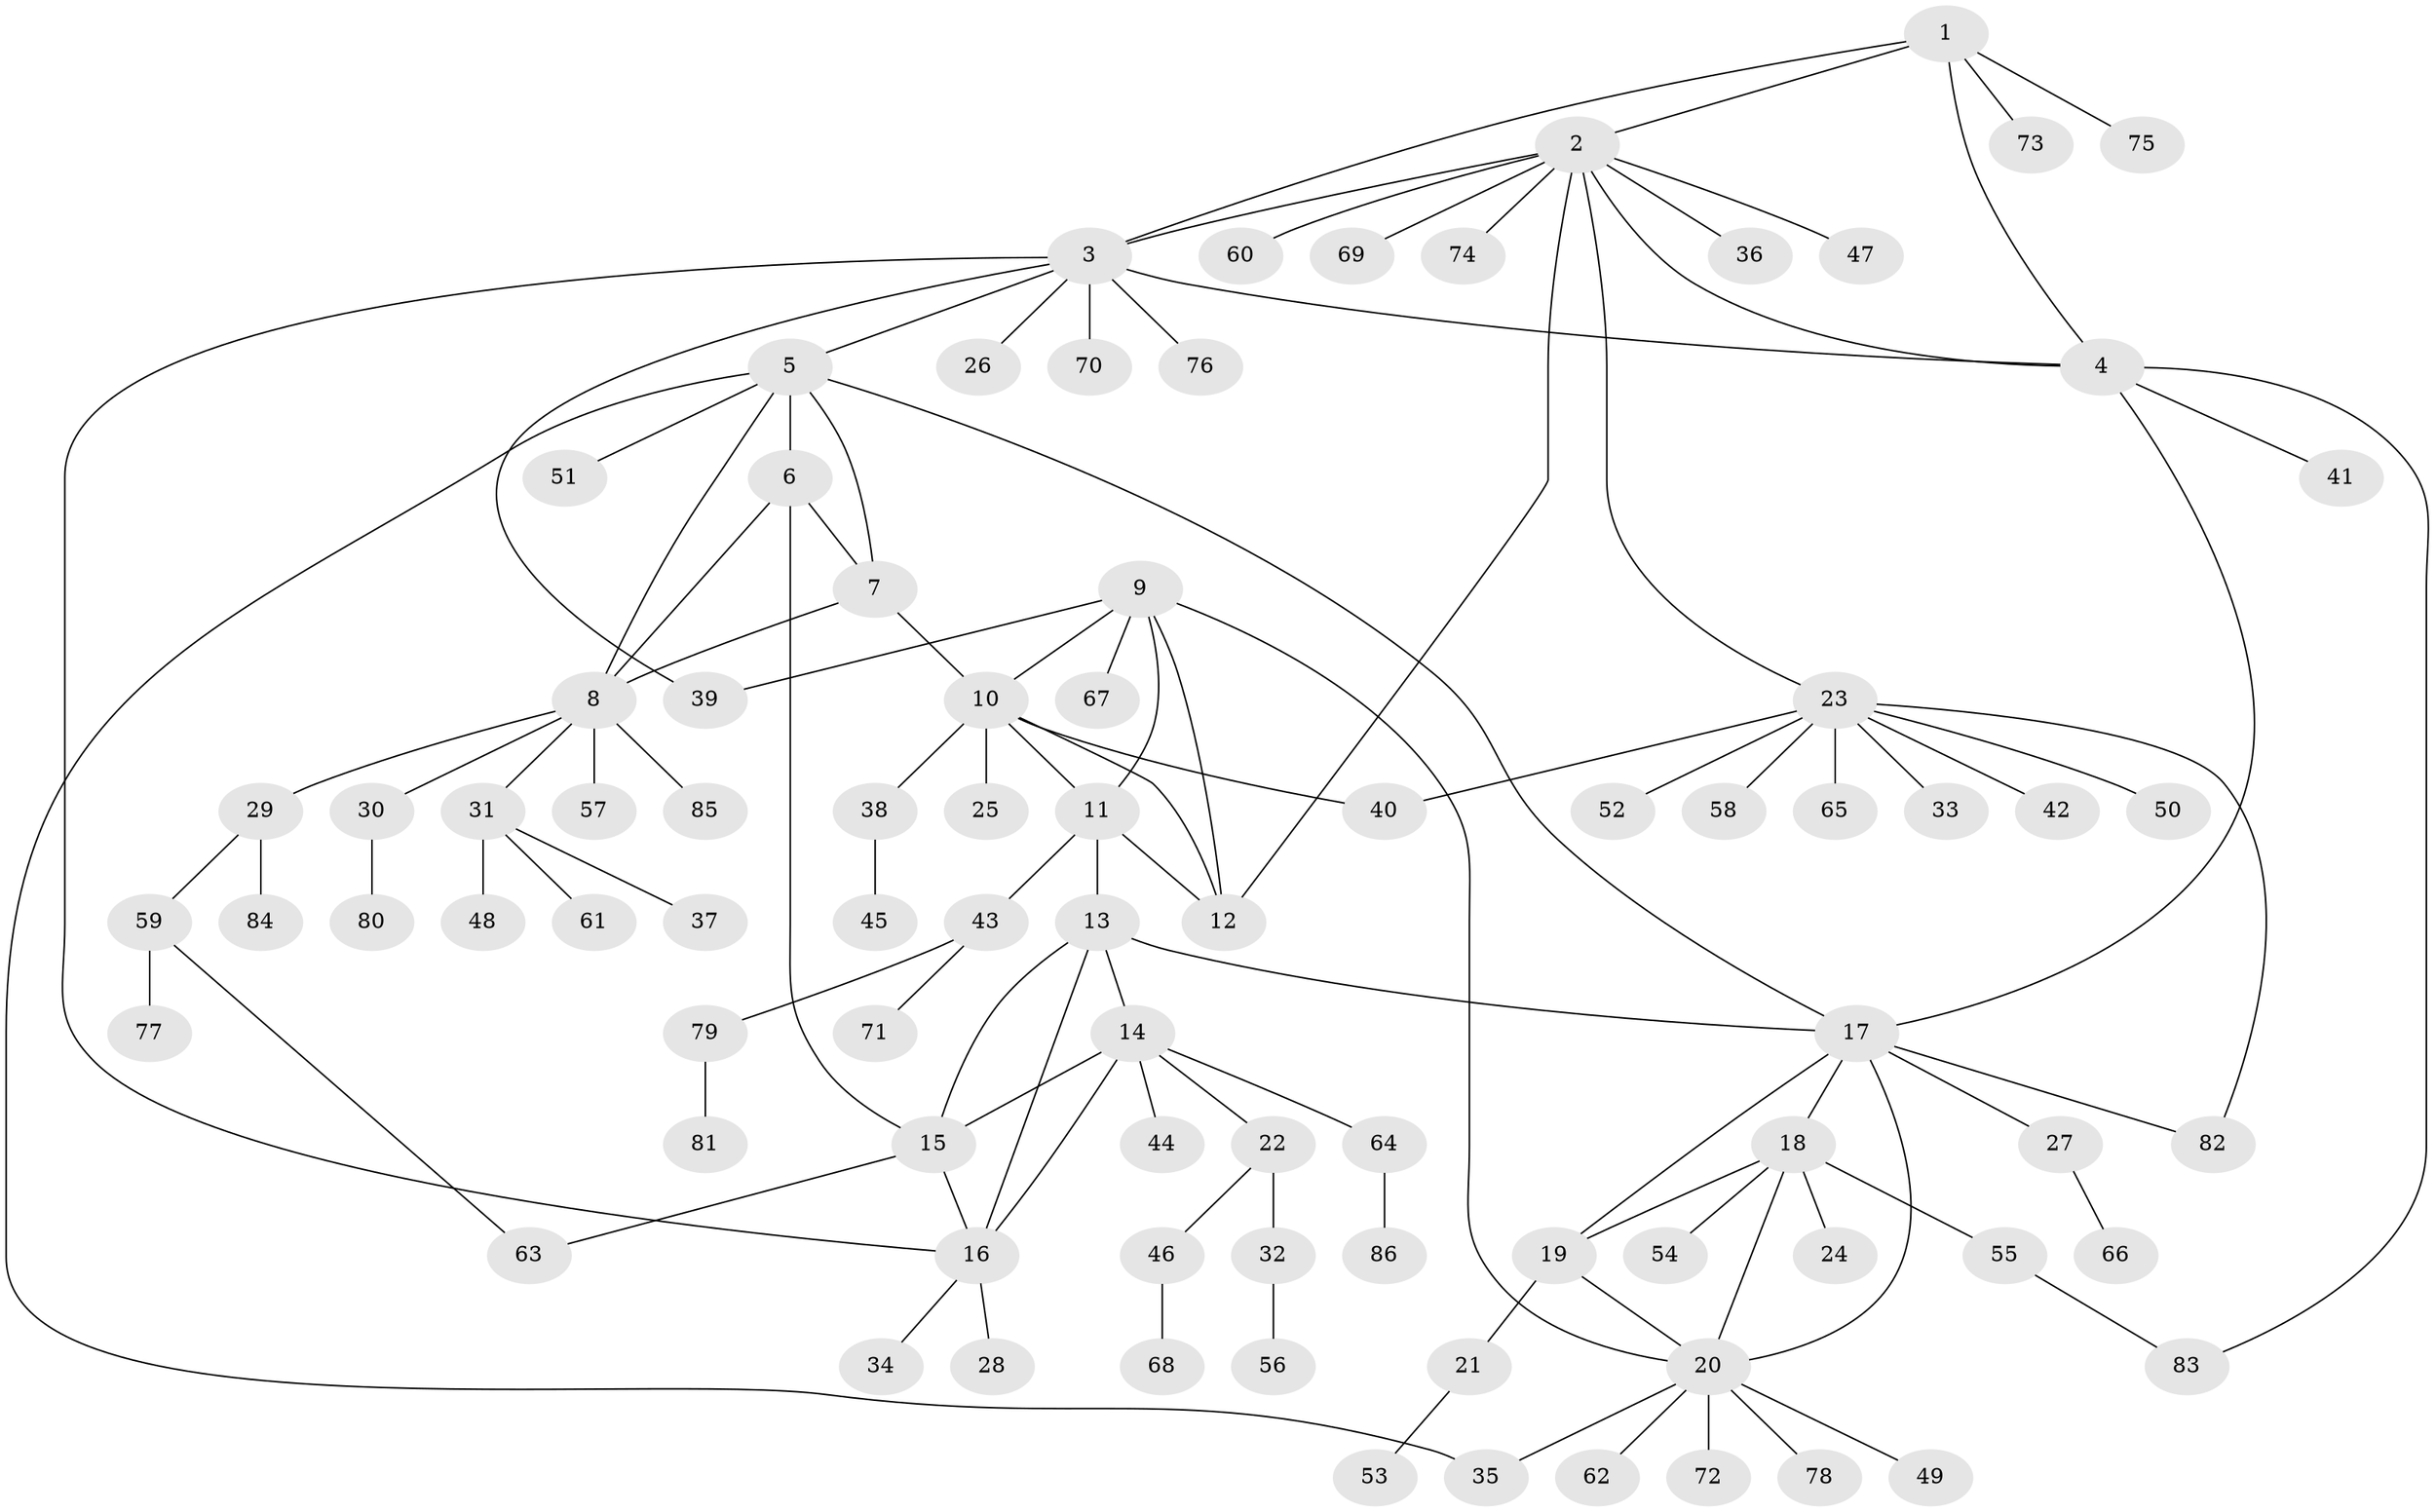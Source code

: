 // Generated by graph-tools (version 1.1) at 2025/37/03/09/25 02:37:32]
// undirected, 86 vertices, 112 edges
graph export_dot {
graph [start="1"]
  node [color=gray90,style=filled];
  1;
  2;
  3;
  4;
  5;
  6;
  7;
  8;
  9;
  10;
  11;
  12;
  13;
  14;
  15;
  16;
  17;
  18;
  19;
  20;
  21;
  22;
  23;
  24;
  25;
  26;
  27;
  28;
  29;
  30;
  31;
  32;
  33;
  34;
  35;
  36;
  37;
  38;
  39;
  40;
  41;
  42;
  43;
  44;
  45;
  46;
  47;
  48;
  49;
  50;
  51;
  52;
  53;
  54;
  55;
  56;
  57;
  58;
  59;
  60;
  61;
  62;
  63;
  64;
  65;
  66;
  67;
  68;
  69;
  70;
  71;
  72;
  73;
  74;
  75;
  76;
  77;
  78;
  79;
  80;
  81;
  82;
  83;
  84;
  85;
  86;
  1 -- 2;
  1 -- 3;
  1 -- 4;
  1 -- 73;
  1 -- 75;
  2 -- 3;
  2 -- 4;
  2 -- 12;
  2 -- 23;
  2 -- 36;
  2 -- 47;
  2 -- 60;
  2 -- 69;
  2 -- 74;
  3 -- 4;
  3 -- 5;
  3 -- 16;
  3 -- 26;
  3 -- 39;
  3 -- 70;
  3 -- 76;
  4 -- 17;
  4 -- 41;
  4 -- 83;
  5 -- 6;
  5 -- 7;
  5 -- 8;
  5 -- 17;
  5 -- 35;
  5 -- 51;
  6 -- 7;
  6 -- 8;
  6 -- 15;
  7 -- 8;
  7 -- 10;
  8 -- 29;
  8 -- 30;
  8 -- 31;
  8 -- 57;
  8 -- 85;
  9 -- 10;
  9 -- 11;
  9 -- 12;
  9 -- 20;
  9 -- 39;
  9 -- 67;
  10 -- 11;
  10 -- 12;
  10 -- 25;
  10 -- 38;
  10 -- 40;
  11 -- 12;
  11 -- 13;
  11 -- 43;
  13 -- 14;
  13 -- 15;
  13 -- 16;
  13 -- 17;
  14 -- 15;
  14 -- 16;
  14 -- 22;
  14 -- 44;
  14 -- 64;
  15 -- 16;
  15 -- 63;
  16 -- 28;
  16 -- 34;
  17 -- 18;
  17 -- 19;
  17 -- 20;
  17 -- 27;
  17 -- 82;
  18 -- 19;
  18 -- 20;
  18 -- 24;
  18 -- 54;
  18 -- 55;
  19 -- 20;
  19 -- 21;
  20 -- 35;
  20 -- 49;
  20 -- 62;
  20 -- 72;
  20 -- 78;
  21 -- 53;
  22 -- 32;
  22 -- 46;
  23 -- 33;
  23 -- 40;
  23 -- 42;
  23 -- 50;
  23 -- 52;
  23 -- 58;
  23 -- 65;
  23 -- 82;
  27 -- 66;
  29 -- 59;
  29 -- 84;
  30 -- 80;
  31 -- 37;
  31 -- 48;
  31 -- 61;
  32 -- 56;
  38 -- 45;
  43 -- 71;
  43 -- 79;
  46 -- 68;
  55 -- 83;
  59 -- 63;
  59 -- 77;
  64 -- 86;
  79 -- 81;
}

